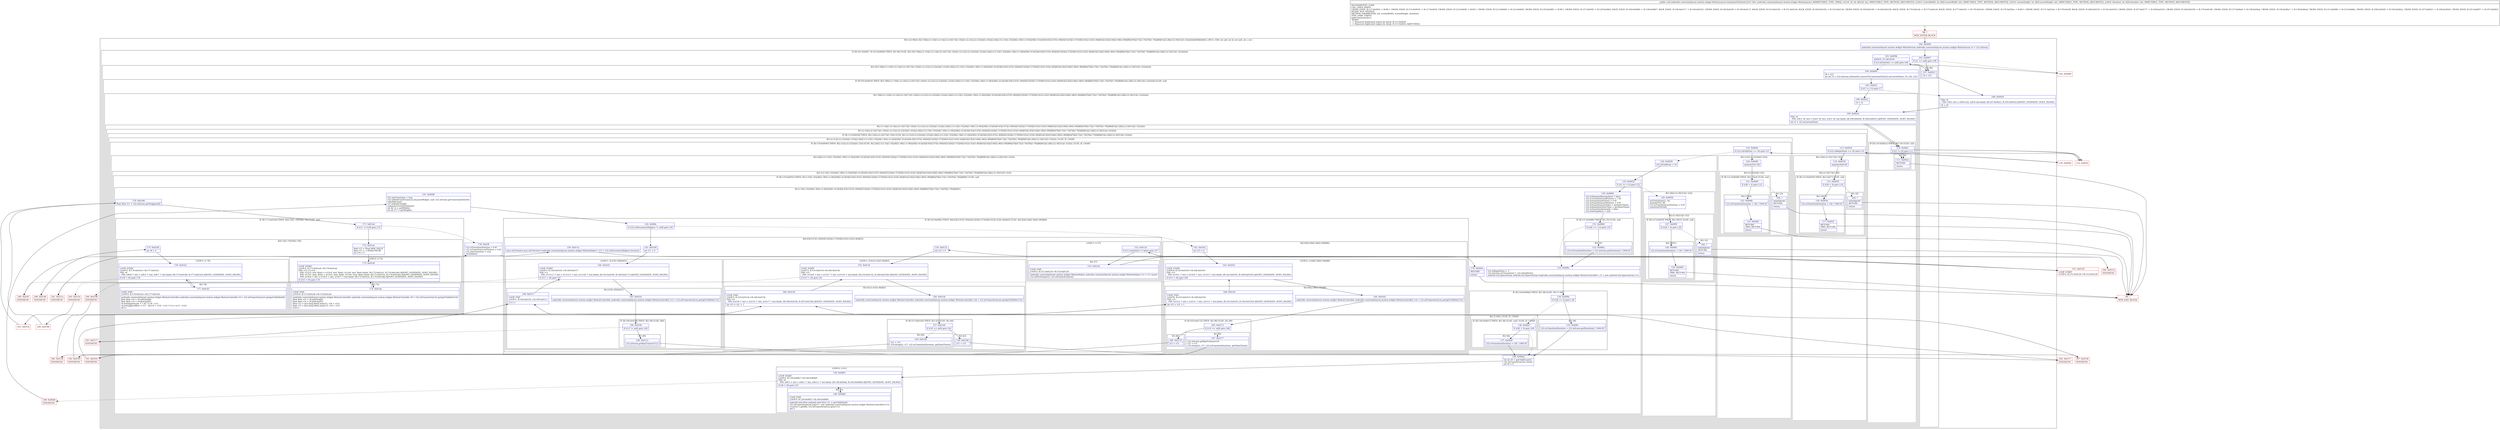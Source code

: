 digraph "CFG forandroidx.constraintlayout.motion.widget.MotionLayout.transitionToState(IIII)V" {
subgraph cluster_Region_598325239 {
label = "R(5:1|(1:96)(2:5|(3:7|8|(2:(1:10)|(1:(2:14|(2:(2:16|17)|(1:18)))(1:(2:21|(2:(2:23|24)|(1:25)))(2:26|(2:(12:33|(1:35)|36|(1:38)(1:(1:94))|39|(1:41)|43|(6:45|(3:47|(1:49)(0)|51)|54|(1:57)|59|(3:61|(1:63)(1:66)|65))(2:82|(3:84|(1:86)(1:89)|88))|70|(4:72|(1:74)|76|(1:78))|80|81)|(2:28|(2:(2:30|31)|(1:32))))))))))|95|8|(0)(0)) | DECL_VAR: int null, int id, int null, int i, int i\l";
node [shape=record,color=blue];
Node_100 [shape=record,label="{100\:\ 0x0000|androidx.constraintlayout.motion.widget.MotionScene androidx.constraintlayout.motion.widget.MotionScene r2 = r22.mScene\l}"];
subgraph cluster_IfRegion_1090314854 {
label = "IF [B:101:0x0007, B:103:0x000b] THEN: R(1:96) ELSE: R(2:5|(3:7|8|(2:(1:10)|(1:(2:14|(2:(2:16|17)|(1:18)))(1:(2:21|(2:(2:23|24)|(1:25)))(2:26|(2:(12:33|(1:35)|36|(1:38)(1:(1:94))|39|(1:41)|43|(6:45|(3:47|(1:49)(0)|51)|54|(1:57)|59|(3:61|(1:63)(1:66)|65))(2:82|(3:84|(1:86)(1:89)|88))|70|(4:72|(1:74)|76|(1:78))|80|81)|(2:28|(2:(2:30|31)|(1:32))))))))))";
node [shape=record,color=blue];
Node_101 [shape=record,label="{101\:\ 0x0007|if (r2 == null) goto L96\l}"];
Node_103 [shape=record,label="{103\:\ 0x000b|ADDED_TO_REGION\l|if (r2.mStateSet == null) goto L96\l}"];
subgraph cluster_Region_1088388515 {
label = "R(1:96)";
node [shape=record,color=blue];
Node_107 [shape=record,label="{107\:\ 0x0023|r9 = r23\l}"];
}
subgraph cluster_Region_745491751 {
label = "R(2:5|(3:7|8|(2:(1:10)|(1:(2:14|(2:(2:16|17)|(1:18)))(1:(2:21|(2:(2:23|24)|(1:25)))(2:26|(2:(12:33|(1:35)|36|(1:38)(1:(1:94))|39|(1:41)|43|(6:45|(3:47|(1:49)(0)|51)|54|(1:57)|59|(3:61|(1:63)(1:66)|65))(2:82|(3:84|(1:86)(1:89)|88))|70|(4:72|(1:74)|76|(1:78))|80|81)|(2:28|(2:(2:30|31)|(1:32))))))))))";
node [shape=record,color=blue];
Node_104 [shape=record,label="{104\:\ 0x000d|r9 = r23\lint int r2 = r22.mScene.mStateSet.convertToConstraintSet(r22.mCurrentState, r9, r24, r25)\l}"];
subgraph cluster_IfRegion_1542423666 {
label = "IF [B:105:0x001f] THEN: R(3:7|8|(2:(1:10)|(1:(2:14|(2:(2:16|17)|(1:18)))(1:(2:21|(2:(2:23|24)|(1:25)))(2:26|(2:(12:33|(1:35)|36|(1:38)(1:(1:94))|39|(1:41)|43|(6:45|(3:47|(1:49)(0)|51)|54|(1:57)|59|(3:61|(1:63)(1:66)|65))(2:82|(3:84|(1:86)(1:89)|88))|70|(4:72|(1:74)|76|(1:78))|80|81)|(2:28|(2:(2:30|31)|(1:32))))))))) ELSE: null";
node [shape=record,color=blue];
Node_105 [shape=record,label="{105\:\ 0x001f|if (r2 != (\-1)) goto L7\l}"];
subgraph cluster_Region_1108824402 {
label = "R(3:7|8|(2:(1:10)|(1:(2:14|(2:(2:16|17)|(1:18)))(1:(2:21|(2:(2:23|24)|(1:25)))(2:26|(2:(12:33|(1:35)|36|(1:38)(1:(1:94))|39|(1:41)|43|(6:45|(3:47|(1:49)(0)|51)|54|(1:57)|59|(3:61|(1:63)(1:66)|65))(2:82|(3:84|(1:86)(1:89)|88))|70|(4:72|(1:74)|76|(1:78))|80|81)|(2:28|(2:(2:30|31)|(1:32)))))))))";
node [shape=record,color=blue];
Node_106 [shape=record,label="{106\:\ 0x0021|r4 = r2\l}"];
Node_109 [shape=record,label="{109\:\ 0x002a|PHI: r4 \l  PHI: (r4v1 'id' int) = (r4v0 'id' int), (r4v3 'id' int) binds: [B:108:0x0029, B:106:0x0021] A[DONT_GENERATE, DONT_INLINE]\l|int r2 = r22.mCurrentState\l}"];
subgraph cluster_Region_602130768 {
label = "R(2:(1:10)|(1:(2:14|(2:(2:16|17)|(1:18)))(1:(2:21|(2:(2:23|24)|(1:25)))(2:26|(2:(12:33|(1:35)|36|(1:38)(1:(1:94))|39|(1:41)|43|(6:45|(3:47|(1:49)(0)|51)|54|(1:57)|59|(3:61|(1:63)(1:66)|65))(2:82|(3:84|(1:86)(1:89)|88))|70|(4:72|(1:74)|76|(1:78))|80|81)|(2:28|(2:(2:30|31)|(1:32))))))))";
node [shape=record,color=blue];
subgraph cluster_IfRegion_1700750500 {
label = "IF [B:110:0x002c] THEN: R(1:10) ELSE: null";
node [shape=record,color=blue];
Node_110 [shape=record,label="{110\:\ 0x002c|if (r2 != r4) goto L12\l}"];
subgraph cluster_Region_1928615375 {
label = "R(1:10)";
node [shape=record,color=blue];
Node_111 [shape=record,label="{111\:\ 0x002e|RETURN\l|return\l}"];
}
}
subgraph cluster_Region_895902878 {
label = "R(1:(2:14|(2:(2:16|17)|(1:18)))(1:(2:21|(2:(2:23|24)|(1:25)))(2:26|(2:(12:33|(1:35)|36|(1:38)(1:(1:94))|39|(1:41)|43|(6:45|(3:47|(1:49)(0)|51)|54|(1:57)|59|(3:61|(1:63)(1:66)|65))(2:82|(3:84|(1:86)(1:89)|88))|70|(4:72|(1:74)|76|(1:78))|80|81)|(2:28|(2:(2:30|31)|(1:32)))))))";
node [shape=record,color=blue];
subgraph cluster_IfRegion_1836924988 {
label = "IF [B:113:0x0034] THEN: R(2:14|(2:(2:16|17)|(1:18))) ELSE: R(1:(2:21|(2:(2:23|24)|(1:25)))(2:26|(2:(12:33|(1:35)|36|(1:38)(1:(1:94))|39|(1:41)|43|(6:45|(3:47|(1:49)(0)|51)|54|(1:57)|59|(3:61|(1:63)(1:66)|65))(2:82|(3:84|(1:86)(1:89)|88))|70|(4:72|(1:74)|76|(1:78))|80|81)|(2:28|(2:(2:30|31)|(1:32))))))";
node [shape=record,color=blue];
Node_113 [shape=record,label="{113\:\ 0x0034|if (r22.mBeginState == r4) goto L14\l}"];
subgraph cluster_Region_1357495690 {
label = "R(2:14|(2:(2:16|17)|(1:18)))";
node [shape=record,color=blue];
Node_114 [shape=record,label="{114\:\ 0x0036|animateTo(0.0f)\l}"];
subgraph cluster_Region_6541429 {
label = "R(2:(2:16|17)|(1:18))";
node [shape=record,color=blue];
subgraph cluster_IfRegion_111609459 {
label = "IF [B:115:0x0039] THEN: R(2:16|17) ELSE: null";
node [shape=record,color=blue];
Node_115 [shape=record,label="{115\:\ 0x0039|if (r26 \> 0) goto L16\l}"];
subgraph cluster_Region_31246907 {
label = "R(2:16|17)";
node [shape=record,color=blue];
Node_116 [shape=record,label="{116\:\ 0x003b|r22.mTransitionDuration = r26 \/ 1000.0f\l}"];
Node_117 [shape=record,label="{117\:\ 0x003f|RETURN\lORIG_RETURN\l|return\l}"];
}
}
subgraph cluster_Region_474231399 {
label = "R(1:18)";
node [shape=record,color=blue];
Node_193 [shape=record,label="{193\:\ ?|SYNTHETIC\lRETURN\l|return\l}"];
}
}
}
subgraph cluster_Region_45787618 {
label = "R(1:(2:21|(2:(2:23|24)|(1:25)))(2:26|(2:(12:33|(1:35)|36|(1:38)(1:(1:94))|39|(1:41)|43|(6:45|(3:47|(1:49)(0)|51)|54|(1:57)|59|(3:61|(1:63)(1:66)|65))(2:82|(3:84|(1:86)(1:89)|88))|70|(4:72|(1:74)|76|(1:78))|80|81)|(2:28|(2:(2:30|31)|(1:32)))))) | ELSE_IF_CHAIN\l";
node [shape=record,color=blue];
subgraph cluster_IfRegion_1016111960 {
label = "IF [B:119:0x0044] THEN: R(2:21|(2:(2:23|24)|(1:25))) ELSE: R(2:26|(2:(12:33|(1:35)|36|(1:38)(1:(1:94))|39|(1:41)|43|(6:45|(3:47|(1:49)(0)|51)|54|(1:57)|59|(3:61|(1:63)(1:66)|65))(2:82|(3:84|(1:86)(1:89)|88))|70|(4:72|(1:74)|76|(1:78))|80|81)|(2:28|(2:(2:30|31)|(1:32))))) | ELSE_IF_CHAIN\l";
node [shape=record,color=blue];
Node_119 [shape=record,label="{119\:\ 0x0044|if (r22.mEndState == r4) goto L21\l}"];
subgraph cluster_Region_1534733283 {
label = "R(2:21|(2:(2:23|24)|(1:25)))";
node [shape=record,color=blue];
Node_120 [shape=record,label="{120\:\ 0x0046|animateTo(1.0f)\l}"];
subgraph cluster_Region_1720774113 {
label = "R(2:(2:23|24)|(1:25))";
node [shape=record,color=blue];
subgraph cluster_IfRegion_833797480 {
label = "IF [B:121:0x0049] THEN: R(2:23|24) ELSE: null";
node [shape=record,color=blue];
Node_121 [shape=record,label="{121\:\ 0x0049|if (r26 \> 0) goto L23\l}"];
subgraph cluster_Region_134304357 {
label = "R(2:23|24)";
node [shape=record,color=blue];
Node_122 [shape=record,label="{122\:\ 0x004b|r22.mTransitionDuration = r26 \/ 1000.0f\l}"];
Node_123 [shape=record,label="{123\:\ 0x004f|RETURN\lORIG_RETURN\l|return\l}"];
}
}
subgraph cluster_Region_36586933 {
label = "R(1:25)";
node [shape=record,color=blue];
Node_194 [shape=record,label="{194\:\ ?|SYNTHETIC\lRETURN\l|return\l}"];
}
}
}
subgraph cluster_Region_1672503284 {
label = "R(2:26|(2:(12:33|(1:35)|36|(1:38)(1:(1:94))|39|(1:41)|43|(6:45|(3:47|(1:49)(0)|51)|54|(1:57)|59|(3:61|(1:63)(1:66)|65))(2:82|(3:84|(1:86)(1:89)|88))|70|(4:72|(1:74)|76|(1:78))|80|81)|(2:28|(2:(2:30|31)|(1:32)))))";
node [shape=record,color=blue];
Node_124 [shape=record,label="{124\:\ 0x0050|r22.mEndState = r4\l}"];
subgraph cluster_Region_1196291863 {
label = "R(2:(12:33|(1:35)|36|(1:38)(1:(1:94))|39|(1:41)|43|(6:45|(3:47|(1:49)(0)|51)|54|(1:57)|59|(3:61|(1:63)(1:66)|65))(2:82|(3:84|(1:86)(1:89)|88))|70|(4:72|(1:74)|76|(1:78))|80|81)|(2:28|(2:(2:30|31)|(1:32))))";
node [shape=record,color=blue];
subgraph cluster_IfRegion_1591095241 {
label = "IF [B:125:0x0052] THEN: R(12:33|(1:35)|36|(1:38)(1:(1:94))|39|(1:41)|43|(6:45|(3:47|(1:49)(0)|51)|54|(1:57)|59|(3:61|(1:63)(1:66)|65))(2:82|(3:84|(1:86)(1:89)|88))|70|(4:72|(1:74)|76|(1:78))|80|81) ELSE: null";
node [shape=record,color=blue];
Node_125 [shape=record,label="{125\:\ 0x0052|if (r2 == (\-1)) goto L33\l}"];
subgraph cluster_Region_1854351934 {
label = "R(12:33|(1:35)|36|(1:38)(1:(1:94))|39|(1:41)|43|(6:45|(3:47|(1:49)(0)|51)|54|(1:57)|59|(3:61|(1:63)(1:66)|65))(2:82|(3:84|(1:86)(1:89)|88))|70|(4:72|(1:74)|76|(1:78))|80|81)";
node [shape=record,color=blue];
Node_130 [shape=record,label="{130\:\ 0x0066|r22.mTemporalInterpolator = false\lr22.mTransitionGoalPosition = 1.0f\lr22.mTransitionPosition = 0.0f\lr22.mTransitionLastPosition = 0.0f\lr22.mTransitionLastTime = getNanoTime()\lr22.mAnimationStartTime = getNanoTime()\lr22.mTransitionInstantly = false\lr22.mInterpolator = null\l}"];
subgraph cluster_IfRegion_1172113377 {
label = "IF [B:131:0x0080] THEN: R(1:35) ELSE: null";
node [shape=record,color=blue];
Node_131 [shape=record,label="{131\:\ 0x0080|if (r26 == (\-1)) goto L35\l}"];
subgraph cluster_Region_900657410 {
label = "R(1:35)";
node [shape=record,color=blue];
Node_132 [shape=record,label="{132\:\ 0x0082|r22.mTransitionDuration = r22.mScene.getDuration() \/ 1000.0f\l}"];
}
}
Node_133 [shape=record,label="{133\:\ 0x008c|r22.mBeginState = \-1\lr22.mScene.setTransition(\-1, r22.mEndState)\landroid.util.SparseArray android.util.SparseArray\<androidx.constraintlayout.motion.widget.MotionController\> r3 = new android.util.SparseArray\<\>()\l}"];
subgraph cluster_IfRegion_1409308604 {
label = "IF [B:134:0x009a] THEN: R(1:38) ELSE: R(1:(1:94))";
node [shape=record,color=blue];
Node_134 [shape=record,label="{134\:\ 0x009a|if (r26 == 0) goto L38\l}"];
subgraph cluster_Region_2086528868 {
label = "R(1:38)";
node [shape=record,color=blue];
Node_135 [shape=record,label="{135\:\ 0x009c|r22.mTransitionDuration = r22.mScene.getDuration() \/ 1000.0f\l}"];
}
subgraph cluster_Region_1368528129 {
label = "R(1:(1:94)) | ELSE_IF_CHAIN\l";
node [shape=record,color=blue];
subgraph cluster_IfRegion_326551760 {
label = "IF [B:136:0x00a7] THEN: R(1:94) ELSE: null | ELSE_IF_CHAIN\l";
node [shape=record,color=blue];
Node_136 [shape=record,label="{136\:\ 0x00a7|if (r26 \> 0) goto L94\l}"];
subgraph cluster_Region_1167966389 {
label = "R(1:94)";
node [shape=record,color=blue];
Node_137 [shape=record,label="{137\:\ 0x00a9|r22.mTransitionDuration = r26 \/ 1000.0f\l}"];
}
}
}
}
Node_138 [shape=record,label="{138\:\ 0x00ad|int int r6 = getChildCount()\lr22.mFrameArrayList.clear()\lint r8 = 0\l}"];
subgraph cluster_LoopRegion_1002871654 {
label = "LOOP:0: (1:41)";
node [shape=record,color=blue];
Node_139 [shape=record,label="{139\:\ 0x00b7|LOOP_START\lLOOP:0: B:139:0x00b7\-\>B:140:0x00b9\lPHI: r8 \l  PHI: (r8v3 'i' int) = (r8v2 'i' int), (r8v12 'i' int) binds: [B:138:0x00ad, B:140:0x00b9] A[DONT_GENERATE, DONT_INLINE]\l|if (r8 \< r6) goto L41\l}"];
subgraph cluster_Region_29423680 {
label = "R(1:41)";
node [shape=record,color=blue];
Node_140 [shape=record,label="{140\:\ 0x00b9|LOOP_END\lLOOP:0: B:139:0x00b7\-\>B:140:0x00b9\l|android.view.View android.view.View r11 = getChildAt(r8)\lr22.mFrameArrayList.put(r11, new androidx.constraintlayout.motion.widget.MotionController(r11))\lr3.put(r11.getId(), r22.mFrameArrayList.get(r11))\lr8++\l}"];
}
}
Node_141 [shape=record,label="{141\:\ 0x00d9|r22.mInTransition = true\lr22.mModel.initFrom(r22.mLayoutWidget, null, r22.mScene.getConstraintSet(r4))\lrebuildScene()\lr22.mModel.build()\lcomputeCurrentPositions()\lint int r2 = getWidth()\lint int r17 = getHeight()\l}"];
subgraph cluster_IfRegion_1458071973 {
label = "IF [B:142:0x00fe] THEN: R(6:45|(3:47|(1:49)(0)|51)|54|(1:57)|59|(3:61|(1:63)(1:66)|65)) ELSE: R(2:82|(3:84|(1:86)(1:89)|88))";
node [shape=record,color=blue];
Node_142 [shape=record,label="{142\:\ 0x00fe|if (r22.mDecoratorsHelpers != null) goto L45\l}"];
subgraph cluster_Region_1364969958 {
label = "R(6:45|(3:47|(1:49)(0)|51)|54|(1:57)|59|(3:61|(1:63)(1:66)|65))";
node [shape=record,color=blue];
Node_143 [shape=record,label="{143\:\ 0x0100|int r11 = 0\l}"];
subgraph cluster_LoopRegion_1402680262 {
label = "LOOP:1: (3:47|(1:49)(0)|51)";
node [shape=record,color=blue];
Node_144 [shape=record,label="{144\:\ 0x0101|LOOP_START\lLOOP:1: B:144:0x0101\-\>B:149:0x0117\lPHI: r11 \l  PHI: (r11v13 'i' int) = (r11v12 'i' int), (r11v20 'i' int) binds: [B:143:0x0100, B:149:0x0117] A[DONT_GENERATE, DONT_INLINE]\l|if (r11 \< r6) goto L47\l}"];
subgraph cluster_Region_696467750 {
label = "R(3:47|(1:49)(0)|51)";
node [shape=record,color=blue];
Node_145 [shape=record,label="{145\:\ 0x0103|androidx.constraintlayout.motion.widget.MotionController androidx.constraintlayout.motion.widget.MotionController r12 = r22.mFrameArrayList.get(getChildAt(r11))\l}"];
subgraph cluster_IfRegion_669637123 {
label = "IF [B:146:0x010f] THEN: R(1:49) ELSE: R(0)";
node [shape=record,color=blue];
Node_146 [shape=record,label="{146\:\ 0x010f|if (r12 != null) goto L49\l}"];
subgraph cluster_Region_1189489239 {
label = "R(1:49)";
node [shape=record,color=blue];
Node_148 [shape=record,label="{148\:\ 0x0112|r22.mScene.getKeyFrames(r12)\l}"];
}
subgraph cluster_Region_395527268 {
label = "R(0)";
node [shape=record,color=blue];
}
}
Node_149 [shape=record,label="{149\:\ 0x0117|LOOP_END\lLOOP:1: B:144:0x0101\-\>B:149:0x0117\l|r11++\l}"];
}
}
Node_150 [shape=record,label="{150\:\ 0x011a|java.util.Iterator java.util.Iterator\<androidx.constraintlayout.motion.widget.MotionHelper\> r11 = r22.mDecoratorsHelpers.iterator()\l}"];
subgraph cluster_LoopRegion_1479311535 {
label = "LOOP:2: (1:57)";
node [shape=record,color=blue];
Node_152 [shape=record,label="{152\:\ 0x0124|if (r11.hasNext() != false) goto L57\l}"];
subgraph cluster_Region_384101872 {
label = "R(1:57)";
node [shape=record,color=blue];
Node_153 [shape=record,label="{153\:\ 0x0126|LOOP_END\lLOOP:2: B:151:0x0120\-\>B:153:0x0126\l|androidx.constraintlayout.motion.widget.MotionHelper androidx.constraintlayout.motion.widget.MotionHelper r12 = r11.next()\lr12.onPreSetup(r22, r22.mFrameArrayList)\l}"];
}
}
Node_154 [shape=record,label="{154\:\ 0x0132|int r15 = 0\l}"];
subgraph cluster_LoopRegion_77210961 {
label = "LOOP:3: (3:61|(1:63)(1:66)|65)";
node [shape=record,color=blue];
Node_155 [shape=record,label="{155\:\ 0x0134|LOOP_START\lLOOP:3: B:155:0x0134\-\>B:160:0x015b\lPHI: r15 \l  PHI: (r15v8 'i' int) = (r15v7 'i' int), (r15v10 'i' int) binds: [B:154:0x0132, B:160:0x015b] A[DONT_GENERATE, DONT_INLINE]\l|if (r15 \< r6) goto L61\l}"];
subgraph cluster_Region_427754035 {
label = "R(3:61|(1:63)(1:66)|65)";
node [shape=record,color=blue];
Node_156 [shape=record,label="{156\:\ 0x0136|androidx.constraintlayout.motion.widget.MotionController androidx.constraintlayout.motion.widget.MotionController r18 = r22.mFrameArrayList.get(getChildAt(r15))\l}"];
subgraph cluster_IfRegion_374554196 {
label = "IF [B:157:0x0144] THEN: R(1:63) ELSE: R(1:66)";
node [shape=record,color=blue];
Node_157 [shape=record,label="{157\:\ 0x0144|if (r18 == null) goto L63\l}"];
subgraph cluster_Region_709290571 {
label = "R(1:63)";
node [shape=record,color=blue];
Node_158 [shape=record,label="{158\:\ 0x0146|r21 = r15\l}"];
}
subgraph cluster_Region_1390834588 {
label = "R(1:66)";
node [shape=record,color=blue];
Node_159 [shape=record,label="{159\:\ 0x0149|r21 = r15\lr18.setup(r2, r17, r22.mTransitionDuration, getNanoTime())\l}"];
}
}
Node_160 [shape=record,label="{160\:\ 0x015b|LOOP_END\lLOOP:3: B:155:0x0134\-\>B:160:0x015b\lPHI: r21 \l  PHI: (r21v6 'i' int) = (r21v5 'i' int), (r21v7 'i' int) binds: [B:186:0x015b, B:187:0x015b] A[DONT_GENERATE, DONT_INLINE]\l|int r15 = r21 + 1\l}"];
}
}
}
subgraph cluster_Region_1222282710 {
label = "R(2:82|(3:84|(1:86)(1:89)|88))";
node [shape=record,color=blue];
Node_162 [shape=record,label="{162\:\ 0x0161|int r15 = 0\l}"];
subgraph cluster_LoopRegion_43966330 {
label = "LOOP:6: (3:84|(1:86)(1:89)|88)";
node [shape=record,color=blue];
Node_163 [shape=record,label="{163\:\ 0x0163|LOOP_START\lLOOP:6: B:163:0x0163\-\>B:168:0x0193\lPHI: r15 \l  PHI: (r15v1 'i' int) = (r15v0 'i' int), (r15v3 'i' int) binds: [B:162:0x0161, B:168:0x0193] A[DONT_GENERATE, DONT_INLINE]\l|if (r15 \< r6) goto L84\l}"];
subgraph cluster_Region_1412537779 {
label = "R(3:84|(1:86)(1:89)|88)";
node [shape=record,color=blue];
Node_164 [shape=record,label="{164\:\ 0x0165|androidx.constraintlayout.motion.widget.MotionController androidx.constraintlayout.motion.widget.MotionController r14 = r22.mFrameArrayList.get(getChildAt(r15))\l}"];
subgraph cluster_IfRegion_727624081 {
label = "IF [B:165:0x0172] THEN: R(1:86) ELSE: R(1:89)";
node [shape=record,color=blue];
Node_165 [shape=record,label="{165\:\ 0x0172|if (r14 == null) goto L86\l}"];
subgraph cluster_Region_900365882 {
label = "R(1:86)";
node [shape=record,color=blue];
Node_166 [shape=record,label="{166\:\ 0x0174|r21 = r15\l}"];
}
subgraph cluster_Region_645333941 {
label = "R(1:89)";
node [shape=record,color=blue];
Node_167 [shape=record,label="{167\:\ 0x0177|r22.mScene.getKeyFrames(r14)\lr21 = r15\lr14.setup(r2, r17, r22.mTransitionDuration, getNanoTime())\l}"];
}
}
Node_168 [shape=record,label="{168\:\ 0x0193|LOOP_END\lLOOP:6: B:163:0x0163\-\>B:168:0x0193\lPHI: r21 \l  PHI: (r21v2 'i' int) = (r21v1 'i' int), (r21v3 'i' int) binds: [B:191:0x0193, B:192:0x0193] A[DONT_GENERATE, DONT_INLINE]\l|int r15 = r21 + 1\l}"];
}
}
}
}
Node_170 [shape=record,label="{170\:\ 0x0198|float float r11 = r22.mScene.getStaggered()\l}"];
subgraph cluster_IfRegion_930489617 {
label = "IF [B:171:0x01a0] THEN: R(4:72|(1:74)|76|(1:78)) ELSE: null";
node [shape=record,color=blue];
Node_171 [shape=record,label="{171\:\ 0x01a0|if (r11 != 0.0f) goto L72\l}"];
subgraph cluster_Region_164565555 {
label = "R(4:72|(1:74)|76|(1:78))";
node [shape=record,color=blue];
Node_172 [shape=record,label="{172\:\ 0x01a2|float r12 = Float.MAX_VALUE\lfloat r13 = \-3.4028235E38f\lint r14 = 0\l}"];
subgraph cluster_LoopRegion_227305956 {
label = "LOOP:4: (1:74)";
node [shape=record,color=blue];
Node_173 [shape=record,label="{173\:\ 0x01a9|LOOP_START\lLOOP:4: B:173:0x01a9\-\>B:174:0x01ab\lPHI: r12 r13 r14 \l  PHI: (r12v5 'min' float) = (r12v4 'min' float), (r12v6 'min' float) binds: [B:172:0x01a2, B:174:0x01ab] A[DONT_GENERATE, DONT_INLINE]\l  PHI: (r13v5 'max' float) = (r13v4 'max' float), (r13v6 'max' float) binds: [B:172:0x01a2, B:174:0x01ab] A[DONT_GENERATE, DONT_INLINE]\l  PHI: (r14v4 'i' int) = (r14v3 'i' int), (r14v7 'i' int) binds: [B:172:0x01a2, B:174:0x01ab] A[DONT_GENERATE, DONT_INLINE]\l|if (r14 \< r6) goto L74\l}"];
subgraph cluster_Region_1459826874 {
label = "R(1:74)";
node [shape=record,color=blue];
Node_174 [shape=record,label="{174\:\ 0x01ab|LOOP_END\lLOOP:4: B:173:0x01a9\-\>B:174:0x01ab\l|androidx.constraintlayout.motion.widget.MotionController androidx.constraintlayout.motion.widget.MotionController r8 = r22.mFrameArrayList.get(getChildAt(r14))\lfloat float r15 = r8.getFinalX()\lfloat float r16 = r8.getFinalY()\lfloat r12 = java.lang.Math.min(r12, r16 + r15)\lfloat r13 = java.lang.Math.max(r13, r16 + r15)\lr14++\l}"];
}
}
Node_175 [shape=record,label="{175\:\ 0x01d0|int r8 = 0\l}"];
subgraph cluster_LoopRegion_126054032 {
label = "LOOP:5: (1:78)";
node [shape=record,color=blue];
Node_176 [shape=record,label="{176\:\ 0x01d1|LOOP_START\lLOOP:5: B:176:0x01d1\-\>B:177:0x01d3\lPHI: r8 \l  PHI: (r8v6 'i' int) = (r8v5 'i' int), (r8v7 'i' int) binds: [B:175:0x01d0, B:177:0x01d3] A[DONT_GENERATE, DONT_INLINE]\l|if (r8 \< r6) goto L78\l}"];
subgraph cluster_Region_1869802057 {
label = "R(1:78)";
node [shape=record,color=blue];
Node_177 [shape=record,label="{177\:\ 0x01d3|LOOP_END\lLOOP:5: B:176:0x01d1\-\>B:177:0x01d3\l|androidx.constraintlayout.motion.widget.MotionController androidx.constraintlayout.motion.widget.MotionController r9 = r22.mFrameArrayList.get(getChildAt(r8))\lfloat float r14 = r9.getFinalX()\lfloat float r15 = r9.getFinalY()\lr9.mStaggerScale = 1.0f \/ (1.0f \- r11)\lr9.mStaggerOffset = r11 \- ((((r14 + r15) \- r12) * r11) \/ (r13 \- r12))\lr8++\l}"];
}
}
}
}
Node_178 [shape=record,label="{178\:\ 0x01ff|r22.mTransitionPosition = 0.0f\lr22.mTransitionLastPosition = 0.0f\lr22.mInTransition = true\linvalidate()\l}"];
Node_179 [shape=record,label="{179\:\ 0x020a|RETURN\l|return\l}"];
}
}
subgraph cluster_Region_143021889 {
label = "R(2:28|(2:(2:30|31)|(1:32)))";
node [shape=record,color=blue];
Node_126 [shape=record,label="{126\:\ 0x0054|setTransition(r2, r4)\lanimateTo(1.0f)\lr22.mTransitionLastPosition = 0.0f\ltransitionToEnd()\l}"];
subgraph cluster_Region_839269902 {
label = "R(2:(2:30|31)|(1:32))";
node [shape=record,color=blue];
subgraph cluster_IfRegion_422959251 {
label = "IF [B:127:0x005f] THEN: R(2:30|31) ELSE: null";
node [shape=record,color=blue];
Node_127 [shape=record,label="{127\:\ 0x005f|if (r26 \> 0) goto L30\l}"];
subgraph cluster_Region_210059089 {
label = "R(2:30|31)";
node [shape=record,color=blue];
Node_128 [shape=record,label="{128\:\ 0x0061|r22.mTransitionDuration = r26 \/ 1000.0f\l}"];
Node_129 [shape=record,label="{129\:\ 0x0065|RETURN\lORIG_RETURN\l|return\l}"];
}
}
subgraph cluster_Region_28895937 {
label = "R(1:32)";
node [shape=record,color=blue];
Node_195 [shape=record,label="{195\:\ ?|SYNTHETIC\lRETURN\l|return\l}"];
}
}
}
}
}
}
}
}
}
}
}
}
}
}
Node_108 [shape=record,label="{108\:\ 0x0029|PHI: r9 \l  PHI: (r9v1 int) = (r9v0 int), (r9v9 int) binds: [B:107:0x0023, B:105:0x001f] A[DONT_GENERATE, DONT_INLINE]\l|r4 = r9\l}"];
Node_109 [shape=record,label="{109\:\ 0x002a|PHI: r4 \l  PHI: (r4v1 'id' int) = (r4v0 'id' int), (r4v3 'id' int) binds: [B:108:0x0029, B:106:0x0021] A[DONT_GENERATE, DONT_INLINE]\l|int r2 = r22.mCurrentState\l}"];
subgraph cluster_IfRegion_1893927618 {
label = "IF [B:110:0x002c] THEN: R(0) ELSE: R(0)";
node [shape=record,color=blue];
Node_110 [shape=record,label="{110\:\ 0x002c|if (r2 != r4) goto L12\l}"];
subgraph cluster_Region_47006390 {
label = "R(0)";
node [shape=record,color=blue];
}
subgraph cluster_Region_898364220 {
label = "R(0)";
node [shape=record,color=blue];
}
}
}
Node_98 [shape=record,color=red,label="{98\:\ ?|MTH_ENTER_BLOCK\l}"];
Node_102 [shape=record,color=red,label="{102\:\ 0x0009}"];
Node_99 [shape=record,color=red,label="{99\:\ ?|MTH_EXIT_BLOCK\l}"];
Node_112 [shape=record,color=red,label="{112\:\ 0x002f}"];
Node_118 [shape=record,color=red,label="{118\:\ 0x0040}"];
Node_180 [shape=record,color=red,label="{180\:\ 0x00d9|SYNTHETIC\l}"];
Node_182 [shape=record,color=red,label="{182\:\ 0x0117|SYNTHETIC\l}"];
Node_183 [shape=record,color=red,label="{183\:\ 0x0117|SYNTHETIC\l}"];
Node_181 [shape=record,color=red,label="{181\:\ 0x011a|SYNTHETIC\l}"];
Node_151 [shape=record,color=red,label="{151\:\ 0x0120|LOOP_START\lLOOP:2: B:151:0x0120\-\>B:153:0x0126\l}"];
Node_184 [shape=record,color=red,label="{184\:\ 0x0132|SYNTHETIC\l}"];
Node_187 [shape=record,color=red,label="{187\:\ 0x015b|SYNTHETIC\l}"];
Node_186 [shape=record,color=red,label="{186\:\ 0x015b|SYNTHETIC\l}"];
Node_185 [shape=record,color=red,label="{185\:\ 0x015e|SYNTHETIC\l}"];
Node_161 [shape=record,color=red,label="{161\:\ 0x015e}"];
Node_188 [shape=record,color=red,label="{188\:\ 0x01d0|SYNTHETIC\l}"];
Node_189 [shape=record,color=red,label="{189\:\ 0x01ff|SYNTHETIC\l}"];
Node_192 [shape=record,color=red,label="{192\:\ 0x0193|SYNTHETIC\l}"];
Node_191 [shape=record,color=red,label="{191\:\ 0x0193|SYNTHETIC\l}"];
Node_190 [shape=record,color=red,label="{190\:\ 0x0196|SYNTHETIC\l}"];
Node_169 [shape=record,color=red,label="{169\:\ 0x0196}"];
MethodNode[shape=record,label="{public void androidx.constraintlayout.motion.widget.MotionLayout.transitionToState((r22v0 'this' androidx.constraintlayout.motion.widget.MotionLayout A[IMMUTABLE_TYPE, THIS]), (r23v0 'id' int A[D('id' int), IMMUTABLE_TYPE, METHOD_ARGUMENT]), (r24v0 'screenWidth' int A[D('screenWidth' int), IMMUTABLE_TYPE, METHOD_ARGUMENT]), (r25v0 'screenHeight' int A[D('screenHeight' int), IMMUTABLE_TYPE, METHOD_ARGUMENT]), (r26v0 'duration' int A[D('duration' int), IMMUTABLE_TYPE, METHOD_ARGUMENT]))  | INCONSISTENT_CODE\lUSE_LINES_HINTS\lCROSS_EDGE: B:117:0x003f \-\> B:99:?, CROSS_EDGE: B:115:0x0039 \-\> B:117:0x003f, CROSS_EDGE: B:123:0x004f \-\> B:99:?, CROSS_EDGE: B:121:0x0049 \-\> B:123:0x004f, CROSS_EDGE: B:129:0x0065 \-\> B:99:?, CROSS_EDGE: B:127:0x005f \-\> B:129:0x0065, BACK_EDGE: B:140:0x00b9 \-\> B:139:0x00b7, BACK_EDGE: B:149:0x0117 \-\> B:144:0x0101, CROSS_EDGE: B:146:0x010f \-\> B:149:0x0117, BACK_EDGE: B:153:0x0126 \-\> B:151:0x0120, BACK_EDGE: B:160:0x015b \-\> B:155:0x0134, CROSS_EDGE: B:159:0x0149 \-\> B:160:0x015b, BACK_EDGE: B:174:0x01ab \-\> B:173:0x01a9, BACK_EDGE: B:177:0x01d3 \-\> B:176:0x01d1, CROSS_EDGE: B:179:0x020a \-\> B:99:?, CROSS_EDGE: B:171:0x01a0 \-\> B:178:0x01ff, BACK_EDGE: B:168:0x0193 \-\> B:163:0x0163, CROSS_EDGE: B:167:0x0177 \-\> B:168:0x0193, CROSS_EDGE: B:169:0x0196 \-\> B:170:0x0198, CROSS_EDGE: B:137:0x00a9 \-\> B:138:0x00ad, CROSS_EDGE: B:136:0x00a7 \-\> B:138:0x00ad, CROSS_EDGE: B:131:0x0080 \-\> B:133:0x008c, CROSS_EDGE: B:108:0x0029 \-\> B:109:0x002a, CROSS_EDGE: B:107:0x0023 \-\> B:108:0x0029, CROSS_EDGE: B:101:0x0007 \-\> B:107:0x0023\lINLINE_NOT_NEEDED\lMETHOD_PARAMETERS: [id, screenWidth, screenHeight, duration]\lTYPE_VARS: EMPTY\lJadxCommentsAttr\{\l WARN: \l \-\> Removed duplicated region for block: B:112:0x002f \l \-\> Removed duplicated region for block: B:111:0x002e A[RETURN]\}\l}"];
MethodNode -> Node_98;Node_100 -> Node_101;
Node_101 -> Node_102[style=dashed];
Node_101 -> Node_107;
Node_103 -> Node_104[style=dashed];
Node_103 -> Node_107;
Node_107 -> Node_108;
Node_104 -> Node_105;
Node_105 -> Node_106;
Node_105 -> Node_108[style=dashed];
Node_106 -> Node_109;
Node_109 -> Node_110;
Node_110 -> Node_111[style=dashed];
Node_110 -> Node_112;
Node_111 -> Node_99;
Node_113 -> Node_114;
Node_113 -> Node_118[style=dashed];
Node_114 -> Node_115;
Node_115 -> Node_116;
Node_115 -> Node_193[style=dashed];
Node_116 -> Node_117;
Node_117 -> Node_99;
Node_193 -> Node_99;
Node_119 -> Node_120;
Node_119 -> Node_124[style=dashed];
Node_120 -> Node_121;
Node_121 -> Node_122;
Node_121 -> Node_194[style=dashed];
Node_122 -> Node_123;
Node_123 -> Node_99;
Node_194 -> Node_99;
Node_124 -> Node_125;
Node_125 -> Node_126[style=dashed];
Node_125 -> Node_130;
Node_130 -> Node_131;
Node_131 -> Node_132;
Node_131 -> Node_133[style=dashed];
Node_132 -> Node_133;
Node_133 -> Node_134;
Node_134 -> Node_135;
Node_134 -> Node_136[style=dashed];
Node_135 -> Node_138;
Node_136 -> Node_137;
Node_136 -> Node_138[style=dashed];
Node_137 -> Node_138;
Node_138 -> Node_139;
Node_139 -> Node_140;
Node_139 -> Node_180[style=dashed];
Node_140 -> Node_139;
Node_141 -> Node_142;
Node_142 -> Node_143;
Node_142 -> Node_162[style=dashed];
Node_143 -> Node_144;
Node_144 -> Node_145;
Node_144 -> Node_181[style=dashed];
Node_145 -> Node_146;
Node_146 -> Node_148;
Node_146 -> Node_183[style=dashed];
Node_148 -> Node_182;
Node_149 -> Node_144;
Node_150 -> Node_151;
Node_152 -> Node_153;
Node_152 -> Node_184[style=dashed];
Node_153 -> Node_151;
Node_154 -> Node_155;
Node_155 -> Node_156;
Node_155 -> Node_185[style=dashed];
Node_156 -> Node_157;
Node_157 -> Node_158;
Node_157 -> Node_159[style=dashed];
Node_158 -> Node_187;
Node_159 -> Node_186;
Node_160 -> Node_155;
Node_162 -> Node_163;
Node_163 -> Node_164;
Node_163 -> Node_190[style=dashed];
Node_164 -> Node_165;
Node_165 -> Node_166;
Node_165 -> Node_167[style=dashed];
Node_166 -> Node_192;
Node_167 -> Node_191;
Node_168 -> Node_163;
Node_170 -> Node_171;
Node_171 -> Node_172;
Node_171 -> Node_178[style=dashed];
Node_172 -> Node_173;
Node_173 -> Node_174;
Node_173 -> Node_188[style=dashed];
Node_174 -> Node_173;
Node_175 -> Node_176;
Node_176 -> Node_177;
Node_176 -> Node_189[style=dashed];
Node_177 -> Node_176;
Node_178 -> Node_179;
Node_179 -> Node_99;
Node_126 -> Node_127;
Node_127 -> Node_128;
Node_127 -> Node_195[style=dashed];
Node_128 -> Node_129;
Node_129 -> Node_99;
Node_195 -> Node_99;
Node_108 -> Node_109;
Node_109 -> Node_110;
Node_110 -> Node_111[style=dashed];
Node_110 -> Node_112;
Node_98 -> Node_100;
Node_102 -> Node_103;
Node_112 -> Node_113;
Node_118 -> Node_119;
Node_180 -> Node_141;
Node_182 -> Node_149;
Node_183 -> Node_149;
Node_181 -> Node_150;
Node_151 -> Node_152;
Node_184 -> Node_154;
Node_187 -> Node_160;
Node_186 -> Node_160;
Node_185 -> Node_161;
Node_161 -> Node_170;
Node_188 -> Node_175;
Node_189 -> Node_178;
Node_192 -> Node_168;
Node_191 -> Node_168;
Node_190 -> Node_169;
Node_169 -> Node_170;
}

